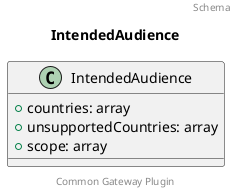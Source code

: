 @startuml
title: IntendedAudience
footer: Common Gateway Plugin
header: Schema

class IntendedAudience {
  + countries: array
  + unsupportedCountries: array
  + scope: array
}
@enduml
